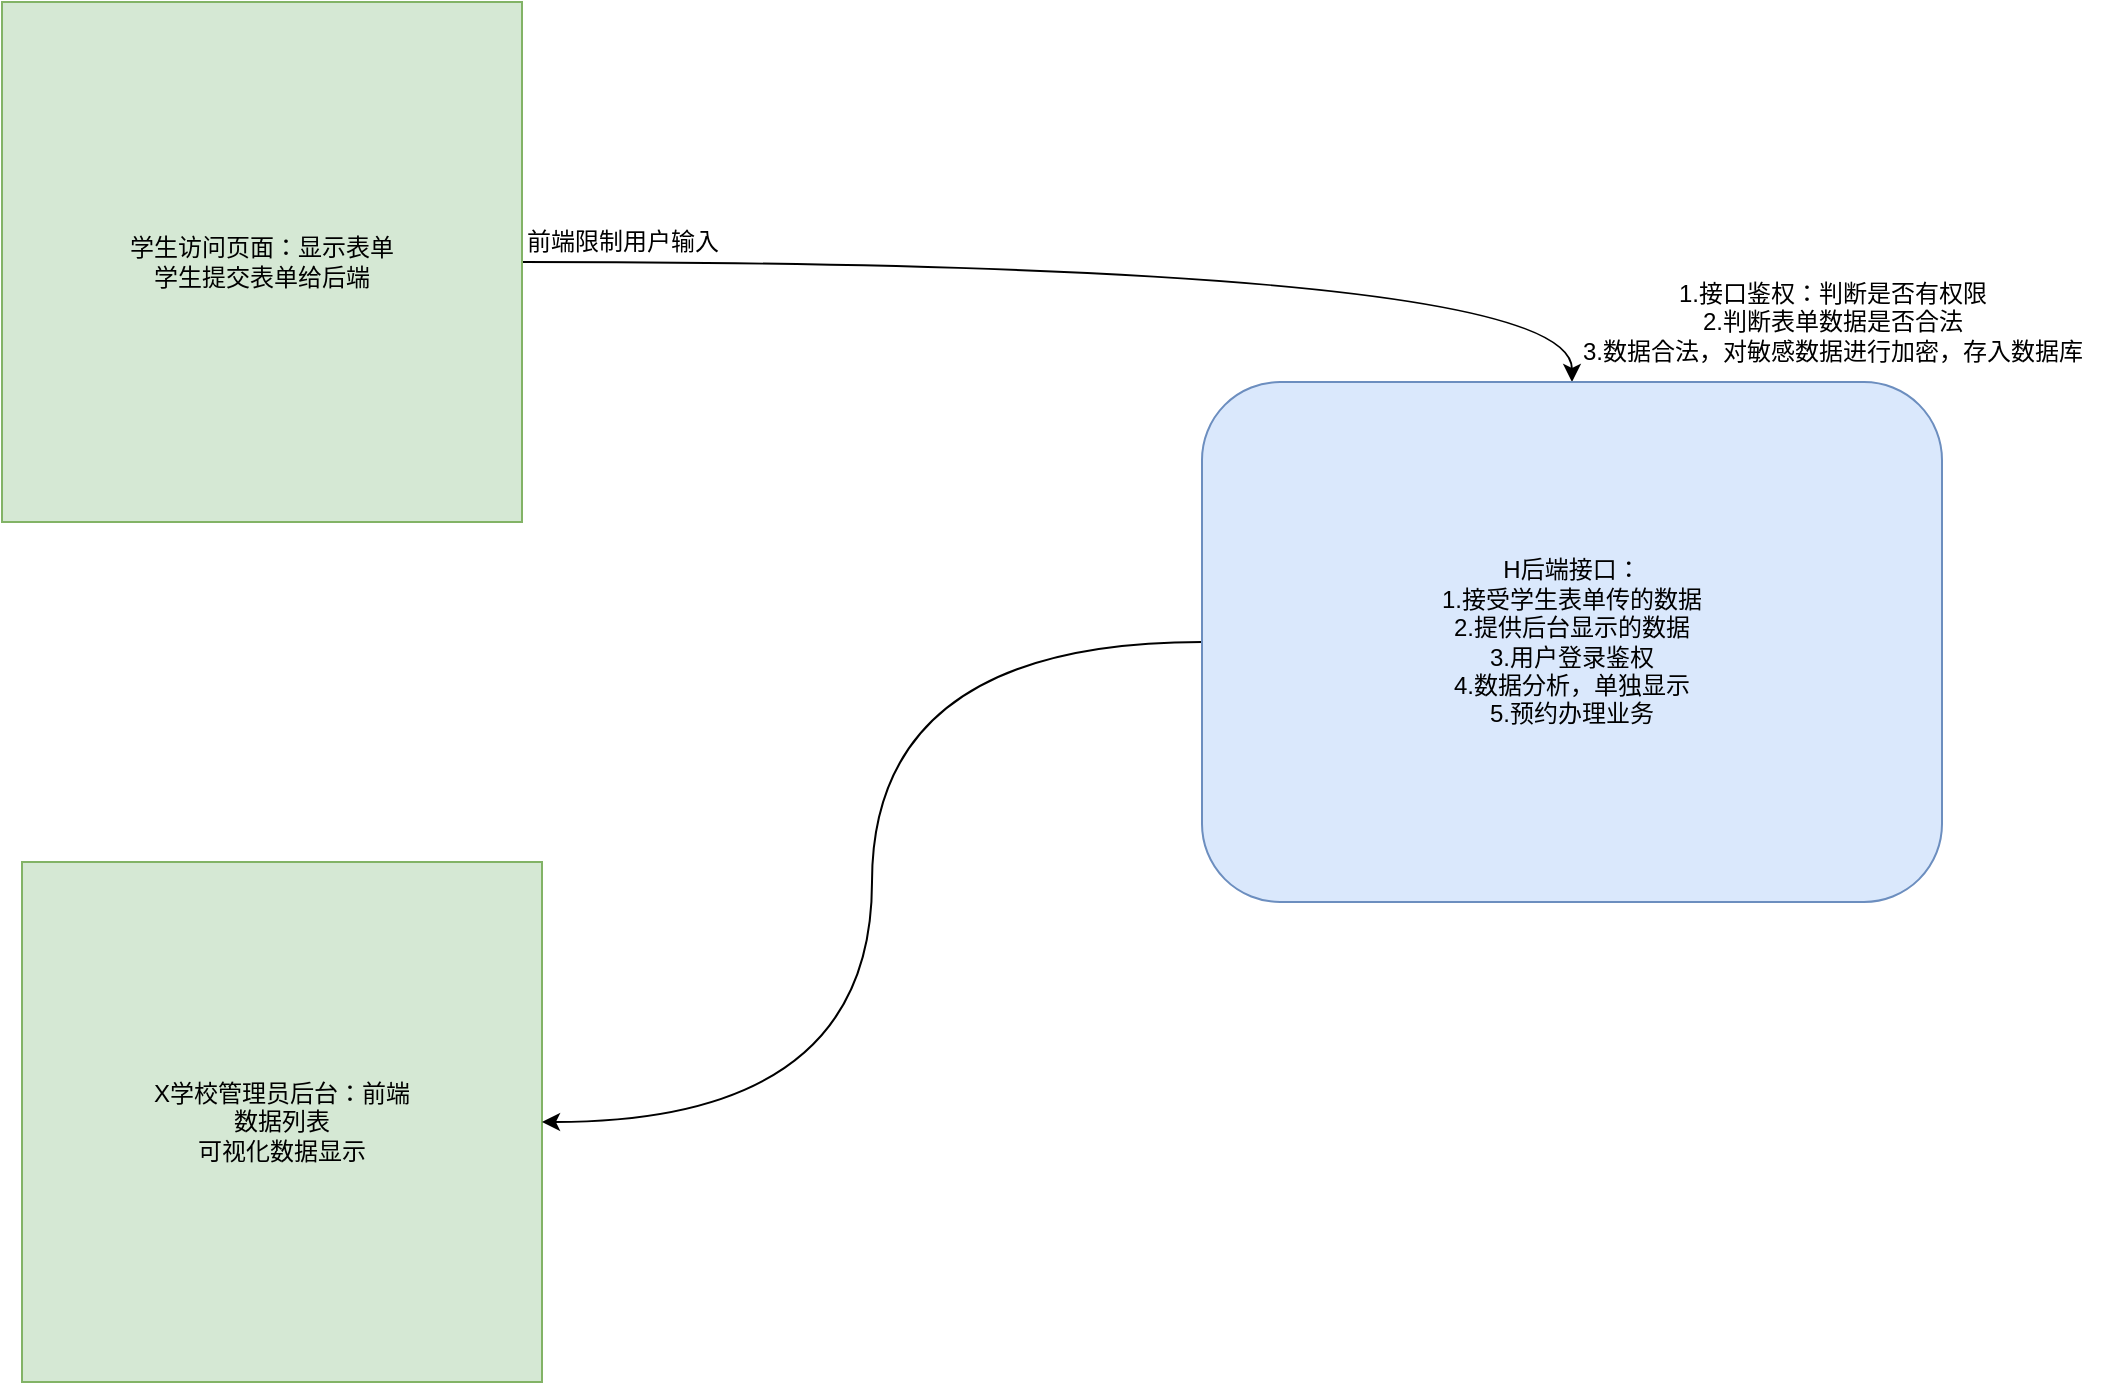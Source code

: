 <mxfile version="20.0.3" type="github">
  <diagram id="YMKto4nkkbXnwOMyfpTL" name="Page-1">
    <mxGraphModel dx="1334" dy="802" grid="1" gridSize="10" guides="1" tooltips="1" connect="1" arrows="1" fold="1" page="1" pageScale="1" pageWidth="827" pageHeight="1169" math="0" shadow="0">
      <root>
        <mxCell id="0" />
        <mxCell id="1" parent="0" />
        <mxCell id="5I4CGSTl5R4p9siOL2zQ-2" style="edgeStyle=orthogonalEdgeStyle;rounded=0;orthogonalLoop=1;jettySize=auto;html=1;entryX=0.5;entryY=0;entryDx=0;entryDy=0;elbow=vertical;exitX=1;exitY=0.5;exitDx=0;exitDy=0;curved=1;" edge="1" parent="1" source="YPW7gXJ141fYKW6mEIPm-1" target="YPW7gXJ141fYKW6mEIPm-5">
          <mxGeometry relative="1" as="geometry" />
        </mxCell>
        <mxCell id="YPW7gXJ141fYKW6mEIPm-1" value="&lt;font style=&quot;vertical-align: inherit;&quot;&gt;&lt;font style=&quot;vertical-align: inherit;&quot;&gt;&lt;font style=&quot;vertical-align: inherit;&quot;&gt;&lt;font style=&quot;vertical-align: inherit;&quot;&gt;&lt;font style=&quot;vertical-align: inherit;&quot;&gt;&lt;font style=&quot;vertical-align: inherit;&quot;&gt;&lt;font style=&quot;vertical-align: inherit;&quot;&gt;&lt;font style=&quot;vertical-align: inherit;&quot;&gt;学生访问页面：显示表单&lt;br&gt;学生提交表单给后端&lt;br&gt;&lt;/font&gt;&lt;/font&gt;&lt;/font&gt;&lt;/font&gt;&lt;/font&gt;&lt;/font&gt;&lt;/font&gt;&lt;/font&gt;" style="whiteSpace=wrap;html=1;aspect=fixed;fillColor=#d5e8d4;strokeColor=#82b366;" parent="1" vertex="1">
          <mxGeometry x="30" y="30" width="260" height="260" as="geometry" />
        </mxCell>
        <mxCell id="YPW7gXJ141fYKW6mEIPm-4" value="&lt;font style=&quot;vertical-align: inherit;&quot;&gt;&lt;font style=&quot;vertical-align: inherit;&quot;&gt;X学校管理员后台：前端&lt;br&gt;数据列表&lt;br&gt;可视化数据显示&lt;br&gt;&lt;/font&gt;&lt;/font&gt;" style="whiteSpace=wrap;html=1;aspect=fixed;fillColor=#d5e8d4;strokeColor=#82b366;" parent="1" vertex="1">
          <mxGeometry x="40" y="460" width="260" height="260" as="geometry" />
        </mxCell>
        <mxCell id="5I4CGSTl5R4p9siOL2zQ-3" style="edgeStyle=orthogonalEdgeStyle;curved=1;rounded=0;orthogonalLoop=1;jettySize=auto;html=1;elbow=vertical;" edge="1" parent="1" source="YPW7gXJ141fYKW6mEIPm-5" target="YPW7gXJ141fYKW6mEIPm-4">
          <mxGeometry relative="1" as="geometry" />
        </mxCell>
        <mxCell id="YPW7gXJ141fYKW6mEIPm-5" value="&lt;font style=&quot;vertical-align: inherit;&quot;&gt;&lt;font style=&quot;vertical-align: inherit;&quot;&gt;H后端接口：&lt;br&gt;1.接受学生表单传的数据&lt;br&gt;2.提供后台显示的数据&lt;br&gt;3.用户登录鉴权&lt;br&gt;4.数据分析，单独显示&lt;br&gt;5.预约办理业务&lt;br&gt;&lt;/font&gt;&lt;/font&gt;" style="rounded=1;whiteSpace=wrap;html=1;fillColor=#dae8fc;strokeColor=#6c8ebf;" parent="1" vertex="1">
          <mxGeometry x="630" y="220" width="370" height="260" as="geometry" />
        </mxCell>
        <mxCell id="5I4CGSTl5R4p9siOL2zQ-4" value="1.接口鉴权：判断是否有权限&lt;br&gt;2.判断表单数据是否合法&lt;br&gt;3.数据合法，对敏感数据进行加密，存入数据库" style="text;html=1;resizable=0;autosize=1;align=center;verticalAlign=middle;points=[];fillColor=none;strokeColor=none;rounded=0;" vertex="1" parent="1">
          <mxGeometry x="810" y="160" width="270" height="60" as="geometry" />
        </mxCell>
        <mxCell id="5I4CGSTl5R4p9siOL2zQ-5" value="前端限制用户输入" style="text;html=1;resizable=0;autosize=1;align=center;verticalAlign=middle;points=[];fillColor=none;strokeColor=none;rounded=0;" vertex="1" parent="1">
          <mxGeometry x="280" y="135" width="120" height="30" as="geometry" />
        </mxCell>
      </root>
    </mxGraphModel>
  </diagram>
</mxfile>

